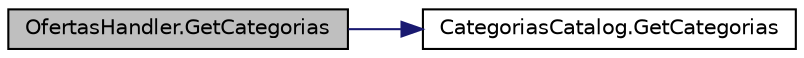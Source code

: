 digraph "OfertasHandler.GetCategorias"
{
 // INTERACTIVE_SVG=YES
 // LATEX_PDF_SIZE
  edge [fontname="Helvetica",fontsize="10",labelfontname="Helvetica",labelfontsize="10"];
  node [fontname="Helvetica",fontsize="10",shape=record];
  rankdir="LR";
  Node1 [label="OfertasHandler.GetCategorias",height=0.2,width=0.4,color="black", fillcolor="grey75", style="filled", fontcolor="black",tooltip="Método para obtener la lista de categorías."];
  Node1 -> Node2 [color="midnightblue",fontsize="10",style="solid",fontname="Helvetica"];
  Node2 [label="CategoriasCatalog.GetCategorias",height=0.2,width=0.4,color="black", fillcolor="white", style="filled",URL="$classCategoriasCatalog.html#ae79da35b16690c192b5e7f006d419b69",tooltip="Método para conocer las categorias."];
}
